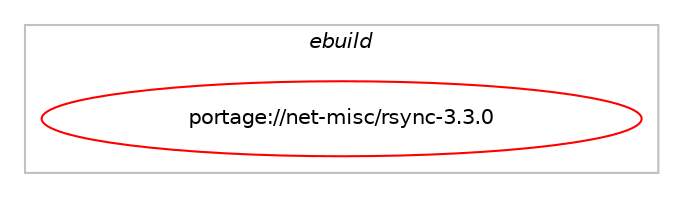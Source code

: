 digraph prolog {

# *************
# Graph options
# *************

newrank=true;
concentrate=true;
compound=true;
graph [rankdir=LR,fontname=Helvetica,fontsize=10,ranksep=1.5];#, ranksep=2.5, nodesep=0.2];
edge  [arrowhead=vee];
node  [fontname=Helvetica,fontsize=10];

# **********
# The ebuild
# **********

subgraph cluster_leftcol {
color=gray;
label=<<i>ebuild</i>>;
id [label="portage://net-misc/rsync-3.3.0", color=red, width=4, href="../net-misc/rsync-3.3.0.svg"];
}

# ****************
# The dependencies
# ****************

subgraph cluster_midcol {
color=gray;
label=<<i>dependencies</i>>;
subgraph cluster_compile {
fillcolor="#eeeeee";
style=filled;
label=<<i>compile</i>>;
# *** BEGIN UNKNOWN DEPENDENCY TYPE (TODO) ***
# id -> equal(use_conditional_group(positive,acl,portage://net-misc/rsync-3.3.0,[package_dependency(portage://net-misc/rsync-3.3.0,install,no,virtual,acl,none,[,,],[],[])]))
# *** END UNKNOWN DEPENDENCY TYPE (TODO) ***

# *** BEGIN UNKNOWN DEPENDENCY TYPE (TODO) ***
# id -> equal(use_conditional_group(positive,examples,portage://net-misc/rsync-3.3.0,[use_conditional_group(positive,python_single_target_python3_10,portage://net-misc/rsync-3.3.0,[package_dependency(portage://net-misc/rsync-3.3.0,install,no,dev-lang,python,none,[,,],[slot(3.10)],[])]),use_conditional_group(positive,python_single_target_python3_11,portage://net-misc/rsync-3.3.0,[package_dependency(portage://net-misc/rsync-3.3.0,install,no,dev-lang,python,none,[,,],[slot(3.11)],[])]),use_conditional_group(positive,python_single_target_python3_12,portage://net-misc/rsync-3.3.0,[package_dependency(portage://net-misc/rsync-3.3.0,install,no,dev-lang,python,none,[,,],[slot(3.12)],[])]),package_dependency(portage://net-misc/rsync-3.3.0,install,no,dev-lang,perl,none,[,,],[],[])]))
# *** END UNKNOWN DEPENDENCY TYPE (TODO) ***

# *** BEGIN UNKNOWN DEPENDENCY TYPE (TODO) ***
# id -> equal(use_conditional_group(positive,iconv,portage://net-misc/rsync-3.3.0,[package_dependency(portage://net-misc/rsync-3.3.0,install,no,virtual,libiconv,none,[,,],[],[])]))
# *** END UNKNOWN DEPENDENCY TYPE (TODO) ***

# *** BEGIN UNKNOWN DEPENDENCY TYPE (TODO) ***
# id -> equal(use_conditional_group(positive,lz4,portage://net-misc/rsync-3.3.0,[package_dependency(portage://net-misc/rsync-3.3.0,install,no,app-arch,lz4,none,[,,],any_same_slot,[])]))
# *** END UNKNOWN DEPENDENCY TYPE (TODO) ***

# *** BEGIN UNKNOWN DEPENDENCY TYPE (TODO) ***
# id -> equal(use_conditional_group(positive,rrsync,portage://net-misc/rsync-3.3.0,[use_conditional_group(positive,python_single_target_python3_10,portage://net-misc/rsync-3.3.0,[package_dependency(portage://net-misc/rsync-3.3.0,install,no,dev-lang,python,none,[,,],[slot(3.10)],[])]),use_conditional_group(positive,python_single_target_python3_11,portage://net-misc/rsync-3.3.0,[package_dependency(portage://net-misc/rsync-3.3.0,install,no,dev-lang,python,none,[,,],[slot(3.11)],[])]),use_conditional_group(positive,python_single_target_python3_12,portage://net-misc/rsync-3.3.0,[package_dependency(portage://net-misc/rsync-3.3.0,install,no,dev-lang,python,none,[,,],[slot(3.12)],[])]),use_conditional_group(positive,python_single_target_python3_10,portage://net-misc/rsync-3.3.0,[package_dependency(portage://net-misc/rsync-3.3.0,install,no,dev-python,bracex,none,[,,],[],[use(enable(python_targets_python3_10),negative)])]),use_conditional_group(positive,python_single_target_python3_11,portage://net-misc/rsync-3.3.0,[package_dependency(portage://net-misc/rsync-3.3.0,install,no,dev-python,bracex,none,[,,],[],[use(enable(python_targets_python3_11),negative)])]),use_conditional_group(positive,python_single_target_python3_12,portage://net-misc/rsync-3.3.0,[package_dependency(portage://net-misc/rsync-3.3.0,install,no,dev-python,bracex,none,[,,],[],[use(enable(python_targets_python3_12),negative)])])]))
# *** END UNKNOWN DEPENDENCY TYPE (TODO) ***

# *** BEGIN UNKNOWN DEPENDENCY TYPE (TODO) ***
# id -> equal(use_conditional_group(positive,ssl,portage://net-misc/rsync-3.3.0,[package_dependency(portage://net-misc/rsync-3.3.0,install,no,dev-libs,openssl,none,[,,],any_same_slot,[])]))
# *** END UNKNOWN DEPENDENCY TYPE (TODO) ***

# *** BEGIN UNKNOWN DEPENDENCY TYPE (TODO) ***
# id -> equal(use_conditional_group(positive,system-zlib,portage://net-misc/rsync-3.3.0,[package_dependency(portage://net-misc/rsync-3.3.0,install,no,sys-libs,zlib,none,[,,],[],[])]))
# *** END UNKNOWN DEPENDENCY TYPE (TODO) ***

# *** BEGIN UNKNOWN DEPENDENCY TYPE (TODO) ***
# id -> equal(use_conditional_group(positive,xattr,portage://net-misc/rsync-3.3.0,[use_conditional_group(positive,kernel_linux,portage://net-misc/rsync-3.3.0,[package_dependency(portage://net-misc/rsync-3.3.0,install,no,sys-apps,attr,none,[,,],[],[])])]))
# *** END UNKNOWN DEPENDENCY TYPE (TODO) ***

# *** BEGIN UNKNOWN DEPENDENCY TYPE (TODO) ***
# id -> equal(use_conditional_group(positive,xxhash,portage://net-misc/rsync-3.3.0,[package_dependency(portage://net-misc/rsync-3.3.0,install,no,dev-libs,xxhash,greaterequal,[0.8,,,0.8],[],[])]))
# *** END UNKNOWN DEPENDENCY TYPE (TODO) ***

# *** BEGIN UNKNOWN DEPENDENCY TYPE (TODO) ***
# id -> equal(use_conditional_group(positive,zstd,portage://net-misc/rsync-3.3.0,[package_dependency(portage://net-misc/rsync-3.3.0,install,no,app-arch,zstd,greaterequal,[1.4,,,1.4],any_same_slot,[])]))
# *** END UNKNOWN DEPENDENCY TYPE (TODO) ***

# *** BEGIN UNKNOWN DEPENDENCY TYPE (TODO) ***
# id -> equal(package_dependency(portage://net-misc/rsync-3.3.0,install,no,dev-libs,popt,greaterequal,[1.5,,,1.5],[],[]))
# *** END UNKNOWN DEPENDENCY TYPE (TODO) ***

}
subgraph cluster_compileandrun {
fillcolor="#eeeeee";
style=filled;
label=<<i>compile and run</i>>;
}
subgraph cluster_run {
fillcolor="#eeeeee";
style=filled;
label=<<i>run</i>>;
# *** BEGIN UNKNOWN DEPENDENCY TYPE (TODO) ***
# id -> equal(use_conditional_group(positive,acl,portage://net-misc/rsync-3.3.0,[package_dependency(portage://net-misc/rsync-3.3.0,run,no,virtual,acl,none,[,,],[],[])]))
# *** END UNKNOWN DEPENDENCY TYPE (TODO) ***

# *** BEGIN UNKNOWN DEPENDENCY TYPE (TODO) ***
# id -> equal(use_conditional_group(positive,examples,portage://net-misc/rsync-3.3.0,[use_conditional_group(positive,python_single_target_python3_10,portage://net-misc/rsync-3.3.0,[package_dependency(portage://net-misc/rsync-3.3.0,run,no,dev-lang,python,none,[,,],[slot(3.10)],[])]),use_conditional_group(positive,python_single_target_python3_11,portage://net-misc/rsync-3.3.0,[package_dependency(portage://net-misc/rsync-3.3.0,run,no,dev-lang,python,none,[,,],[slot(3.11)],[])]),use_conditional_group(positive,python_single_target_python3_12,portage://net-misc/rsync-3.3.0,[package_dependency(portage://net-misc/rsync-3.3.0,run,no,dev-lang,python,none,[,,],[slot(3.12)],[])]),package_dependency(portage://net-misc/rsync-3.3.0,run,no,dev-lang,perl,none,[,,],[],[])]))
# *** END UNKNOWN DEPENDENCY TYPE (TODO) ***

# *** BEGIN UNKNOWN DEPENDENCY TYPE (TODO) ***
# id -> equal(use_conditional_group(positive,iconv,portage://net-misc/rsync-3.3.0,[package_dependency(portage://net-misc/rsync-3.3.0,run,no,virtual,libiconv,none,[,,],[],[])]))
# *** END UNKNOWN DEPENDENCY TYPE (TODO) ***

# *** BEGIN UNKNOWN DEPENDENCY TYPE (TODO) ***
# id -> equal(use_conditional_group(positive,lz4,portage://net-misc/rsync-3.3.0,[package_dependency(portage://net-misc/rsync-3.3.0,run,no,app-arch,lz4,none,[,,],any_same_slot,[])]))
# *** END UNKNOWN DEPENDENCY TYPE (TODO) ***

# *** BEGIN UNKNOWN DEPENDENCY TYPE (TODO) ***
# id -> equal(use_conditional_group(positive,rrsync,portage://net-misc/rsync-3.3.0,[use_conditional_group(positive,python_single_target_python3_10,portage://net-misc/rsync-3.3.0,[package_dependency(portage://net-misc/rsync-3.3.0,run,no,dev-lang,python,none,[,,],[slot(3.10)],[])]),use_conditional_group(positive,python_single_target_python3_11,portage://net-misc/rsync-3.3.0,[package_dependency(portage://net-misc/rsync-3.3.0,run,no,dev-lang,python,none,[,,],[slot(3.11)],[])]),use_conditional_group(positive,python_single_target_python3_12,portage://net-misc/rsync-3.3.0,[package_dependency(portage://net-misc/rsync-3.3.0,run,no,dev-lang,python,none,[,,],[slot(3.12)],[])]),use_conditional_group(positive,python_single_target_python3_10,portage://net-misc/rsync-3.3.0,[package_dependency(portage://net-misc/rsync-3.3.0,run,no,dev-python,bracex,none,[,,],[],[use(enable(python_targets_python3_10),negative)])]),use_conditional_group(positive,python_single_target_python3_11,portage://net-misc/rsync-3.3.0,[package_dependency(portage://net-misc/rsync-3.3.0,run,no,dev-python,bracex,none,[,,],[],[use(enable(python_targets_python3_11),negative)])]),use_conditional_group(positive,python_single_target_python3_12,portage://net-misc/rsync-3.3.0,[package_dependency(portage://net-misc/rsync-3.3.0,run,no,dev-python,bracex,none,[,,],[],[use(enable(python_targets_python3_12),negative)])])]))
# *** END UNKNOWN DEPENDENCY TYPE (TODO) ***

# *** BEGIN UNKNOWN DEPENDENCY TYPE (TODO) ***
# id -> equal(use_conditional_group(positive,ssl,portage://net-misc/rsync-3.3.0,[package_dependency(portage://net-misc/rsync-3.3.0,run,no,dev-libs,openssl,none,[,,],any_same_slot,[])]))
# *** END UNKNOWN DEPENDENCY TYPE (TODO) ***

# *** BEGIN UNKNOWN DEPENDENCY TYPE (TODO) ***
# id -> equal(use_conditional_group(positive,system-zlib,portage://net-misc/rsync-3.3.0,[package_dependency(portage://net-misc/rsync-3.3.0,run,no,sys-libs,zlib,none,[,,],[],[])]))
# *** END UNKNOWN DEPENDENCY TYPE (TODO) ***

# *** BEGIN UNKNOWN DEPENDENCY TYPE (TODO) ***
# id -> equal(use_conditional_group(positive,xattr,portage://net-misc/rsync-3.3.0,[use_conditional_group(positive,kernel_linux,portage://net-misc/rsync-3.3.0,[package_dependency(portage://net-misc/rsync-3.3.0,run,no,sys-apps,attr,none,[,,],[],[])])]))
# *** END UNKNOWN DEPENDENCY TYPE (TODO) ***

# *** BEGIN UNKNOWN DEPENDENCY TYPE (TODO) ***
# id -> equal(use_conditional_group(positive,xxhash,portage://net-misc/rsync-3.3.0,[package_dependency(portage://net-misc/rsync-3.3.0,run,no,dev-libs,xxhash,greaterequal,[0.8,,,0.8],[],[])]))
# *** END UNKNOWN DEPENDENCY TYPE (TODO) ***

# *** BEGIN UNKNOWN DEPENDENCY TYPE (TODO) ***
# id -> equal(use_conditional_group(positive,zstd,portage://net-misc/rsync-3.3.0,[package_dependency(portage://net-misc/rsync-3.3.0,run,no,app-arch,zstd,greaterequal,[1.4,,,1.4],any_same_slot,[])]))
# *** END UNKNOWN DEPENDENCY TYPE (TODO) ***

# *** BEGIN UNKNOWN DEPENDENCY TYPE (TODO) ***
# id -> equal(package_dependency(portage://net-misc/rsync-3.3.0,run,no,dev-libs,popt,greaterequal,[1.5,,,1.5],[],[]))
# *** END UNKNOWN DEPENDENCY TYPE (TODO) ***

}
}

# **************
# The candidates
# **************

subgraph cluster_choices {
rank=same;
color=gray;
label=<<i>candidates</i>>;

}

}
